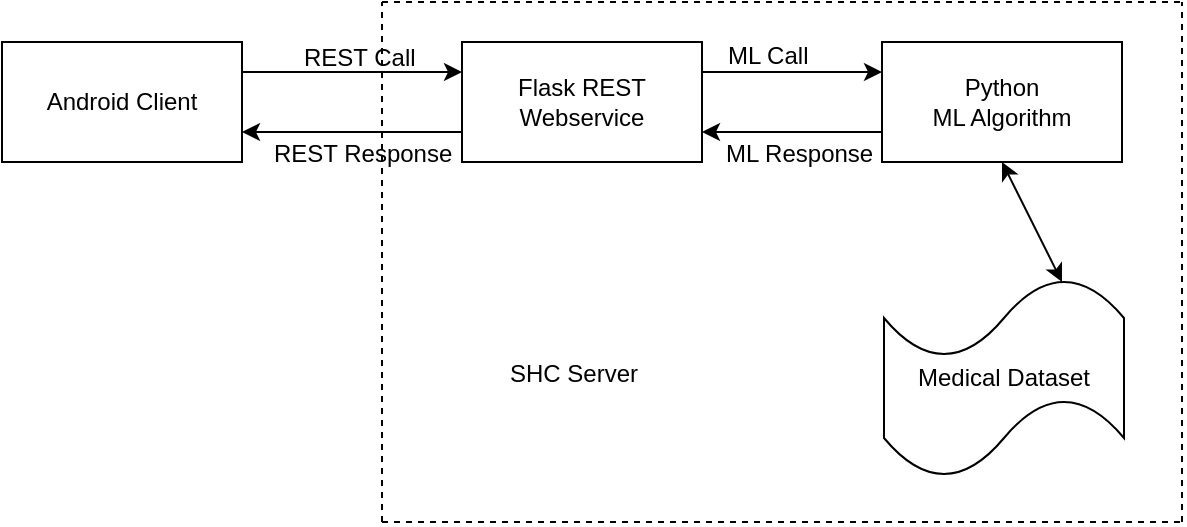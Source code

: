 <mxfile version="10.4.6" type="device"><diagram id="XwAMSyslgXhPvwhWRIx2" name="Page-1"><mxGraphModel dx="840" dy="530" grid="1" gridSize="10" guides="1" tooltips="1" connect="1" arrows="1" fold="1" page="1" pageScale="1" pageWidth="850" pageHeight="1100" math="0" shadow="0"><root><mxCell id="0"/><mxCell id="1" parent="0"/><mxCell id="_d75vOS9bWr8EUfWnOKH-1" value="Android Client" style="rounded=0;whiteSpace=wrap;html=1;" vertex="1" parent="1"><mxGeometry x="130" y="100" width="120" height="60" as="geometry"/></mxCell><mxCell id="_d75vOS9bWr8EUfWnOKH-2" value="Flask REST&lt;br&gt;Webservice" style="rounded=0;whiteSpace=wrap;html=1;" vertex="1" parent="1"><mxGeometry x="360" y="100" width="120" height="60" as="geometry"/></mxCell><mxCell id="_d75vOS9bWr8EUfWnOKH-3" value="Python &lt;br&gt;ML Algorithm" style="rounded=0;whiteSpace=wrap;html=1;" vertex="1" parent="1"><mxGeometry x="570" y="100" width="120" height="60" as="geometry"/></mxCell><mxCell id="_d75vOS9bWr8EUfWnOKH-5" value="Medical Dataset" style="shape=tape;whiteSpace=wrap;html=1;" vertex="1" parent="1"><mxGeometry x="571" y="218" width="120" height="100" as="geometry"/></mxCell><mxCell id="_d75vOS9bWr8EUfWnOKH-7" value="" style="endArrow=classic;startArrow=classic;html=1;entryX=0.5;entryY=1;entryDx=0;entryDy=0;" edge="1" parent="1" target="_d75vOS9bWr8EUfWnOKH-3"><mxGeometry width="50" height="50" relative="1" as="geometry"><mxPoint x="660" y="220" as="sourcePoint"/><mxPoint x="500" y="280" as="targetPoint"/></mxGeometry></mxCell><mxCell id="_d75vOS9bWr8EUfWnOKH-8" value="" style="endArrow=classic;html=1;entryX=0;entryY=0.25;entryDx=0;entryDy=0;exitX=1;exitY=0.25;exitDx=0;exitDy=0;" edge="1" parent="1" source="_d75vOS9bWr8EUfWnOKH-2" target="_d75vOS9bWr8EUfWnOKH-3"><mxGeometry width="50" height="50" relative="1" as="geometry"><mxPoint x="130" y="390" as="sourcePoint"/><mxPoint x="180" y="340" as="targetPoint"/></mxGeometry></mxCell><mxCell id="_d75vOS9bWr8EUfWnOKH-9" value="" style="endArrow=classic;html=1;entryX=1;entryY=0.75;entryDx=0;entryDy=0;exitX=0;exitY=0.75;exitDx=0;exitDy=0;" edge="1" parent="1" source="_d75vOS9bWr8EUfWnOKH-3" target="_d75vOS9bWr8EUfWnOKH-2"><mxGeometry width="50" height="50" relative="1" as="geometry"><mxPoint x="460" y="240" as="sourcePoint"/><mxPoint x="510" y="190" as="targetPoint"/></mxGeometry></mxCell><mxCell id="_d75vOS9bWr8EUfWnOKH-10" value="" style="endArrow=classic;html=1;entryX=0;entryY=0.25;entryDx=0;entryDy=0;" edge="1" parent="1" target="_d75vOS9bWr8EUfWnOKH-2"><mxGeometry width="50" height="50" relative="1" as="geometry"><mxPoint x="250" y="115" as="sourcePoint"/><mxPoint x="340" y="120" as="targetPoint"/></mxGeometry></mxCell><mxCell id="_d75vOS9bWr8EUfWnOKH-12" value="" style="endArrow=classic;html=1;entryX=1;entryY=0.75;entryDx=0;entryDy=0;exitX=0;exitY=0.75;exitDx=0;exitDy=0;" edge="1" parent="1" source="_d75vOS9bWr8EUfWnOKH-2" target="_d75vOS9bWr8EUfWnOKH-1"><mxGeometry width="50" height="50" relative="1" as="geometry"><mxPoint x="230" y="250" as="sourcePoint"/><mxPoint x="280" y="200" as="targetPoint"/></mxGeometry></mxCell><mxCell id="_d75vOS9bWr8EUfWnOKH-13" value="REST Call" style="text;html=1;resizable=0;points=[];autosize=1;align=left;verticalAlign=top;spacingTop=-4;" vertex="1" parent="1"><mxGeometry x="279" y="98" width="70" height="20" as="geometry"/></mxCell><mxCell id="_d75vOS9bWr8EUfWnOKH-14" value="REST Response" style="text;html=1;resizable=0;points=[];autosize=1;align=left;verticalAlign=top;spacingTop=-4;" vertex="1" parent="1"><mxGeometry x="264" y="146" width="100" height="20" as="geometry"/></mxCell><mxCell id="_d75vOS9bWr8EUfWnOKH-15" value="ML Call" style="text;html=1;resizable=0;points=[];autosize=1;align=left;verticalAlign=top;spacingTop=-4;" vertex="1" parent="1"><mxGeometry x="491" y="97" width="60" height="20" as="geometry"/></mxCell><mxCell id="_d75vOS9bWr8EUfWnOKH-17" value="ML Response" style="text;html=1;resizable=0;points=[];autosize=1;align=left;verticalAlign=top;spacingTop=-4;" vertex="1" parent="1"><mxGeometry x="490" y="146" width="90" height="20" as="geometry"/></mxCell><mxCell id="_d75vOS9bWr8EUfWnOKH-18" value="" style="endArrow=none;dashed=1;html=1;" edge="1" parent="1"><mxGeometry width="50" height="50" relative="1" as="geometry"><mxPoint x="320" y="340" as="sourcePoint"/><mxPoint x="320" y="80" as="targetPoint"/></mxGeometry></mxCell><mxCell id="_d75vOS9bWr8EUfWnOKH-19" value="" style="endArrow=none;dashed=1;html=1;" edge="1" parent="1"><mxGeometry width="50" height="50" relative="1" as="geometry"><mxPoint x="320" y="340" as="sourcePoint"/><mxPoint x="720" y="340" as="targetPoint"/></mxGeometry></mxCell><mxCell id="_d75vOS9bWr8EUfWnOKH-20" value="" style="endArrow=none;dashed=1;html=1;" edge="1" parent="1"><mxGeometry width="50" height="50" relative="1" as="geometry"><mxPoint x="720" y="340" as="sourcePoint"/><mxPoint x="720" y="80" as="targetPoint"/></mxGeometry></mxCell><mxCell id="_d75vOS9bWr8EUfWnOKH-21" value="" style="endArrow=none;dashed=1;html=1;" edge="1" parent="1"><mxGeometry width="50" height="50" relative="1" as="geometry"><mxPoint x="320" y="80" as="sourcePoint"/><mxPoint x="720" y="80" as="targetPoint"/></mxGeometry></mxCell><mxCell id="_d75vOS9bWr8EUfWnOKH-22" value="SHC Server" style="text;html=1;resizable=0;points=[];autosize=1;align=left;verticalAlign=top;spacingTop=-4;" vertex="1" parent="1"><mxGeometry x="382" y="256" width="80" height="20" as="geometry"/></mxCell></root></mxGraphModel></diagram></mxfile>